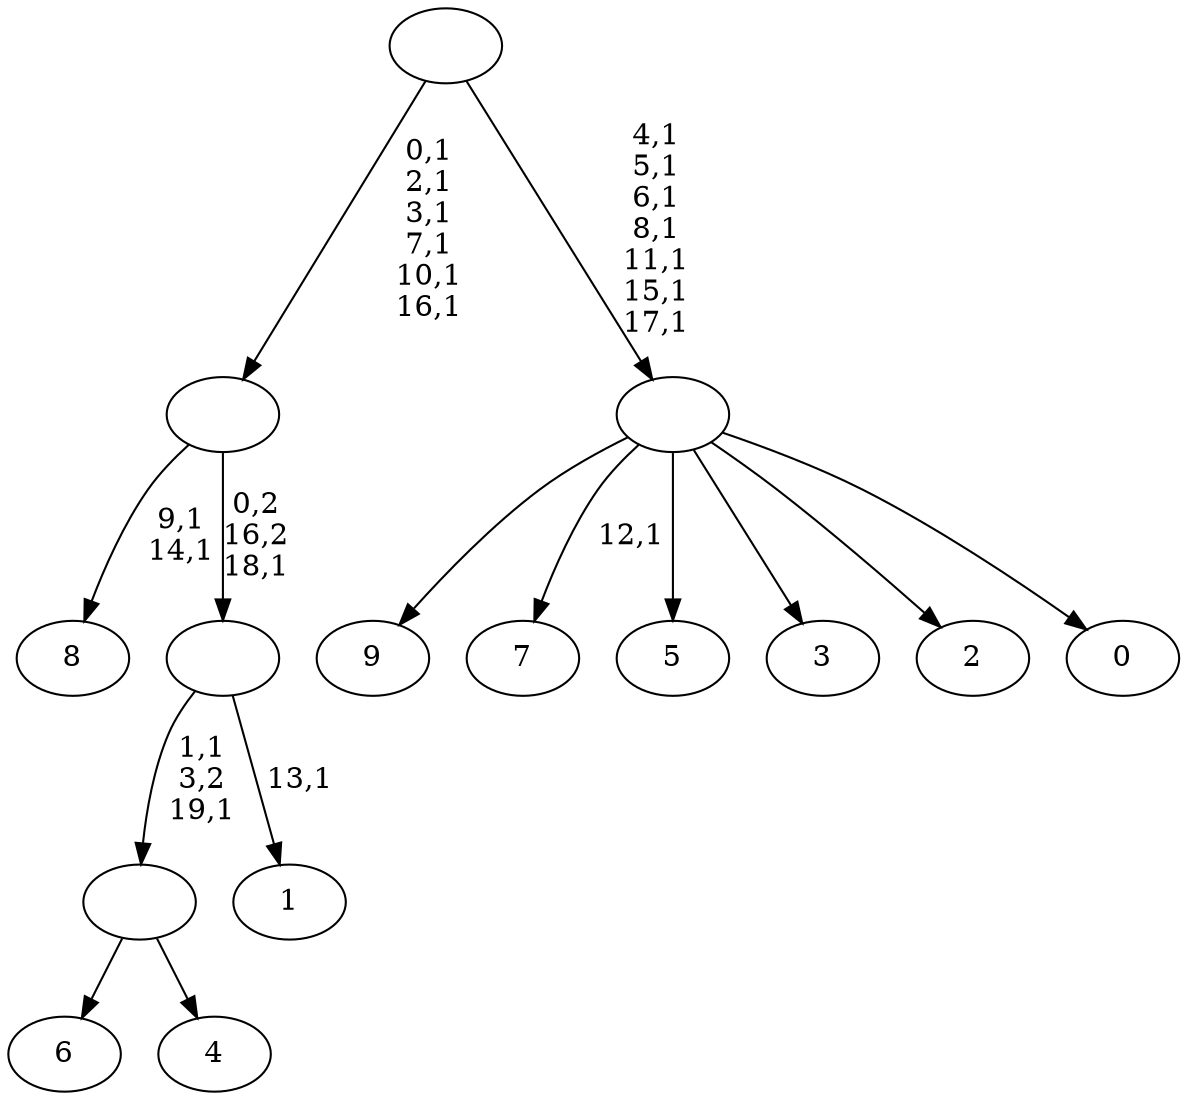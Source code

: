 digraph T {
	30 [label="9"]
	29 [label="8"]
	26 [label="7"]
	24 [label="6"]
	23 [label="5"]
	22 [label="4"]
	21 [label=""]
	19 [label="3"]
	18 [label="2"]
	17 [label="1"]
	15 [label=""]
	14 [label=""]
	8 [label="0"]
	7 [label=""]
	0 [label=""]
	21 -> 24 [label=""]
	21 -> 22 [label=""]
	15 -> 17 [label="13,1"]
	15 -> 21 [label="1,1\n3,2\n19,1"]
	14 -> 29 [label="9,1\n14,1"]
	14 -> 15 [label="0,2\n16,2\n18,1"]
	7 -> 26 [label="12,1"]
	7 -> 30 [label=""]
	7 -> 23 [label=""]
	7 -> 19 [label=""]
	7 -> 18 [label=""]
	7 -> 8 [label=""]
	0 -> 7 [label="4,1\n5,1\n6,1\n8,1\n11,1\n15,1\n17,1"]
	0 -> 14 [label="0,1\n2,1\n3,1\n7,1\n10,1\n16,1"]
}
